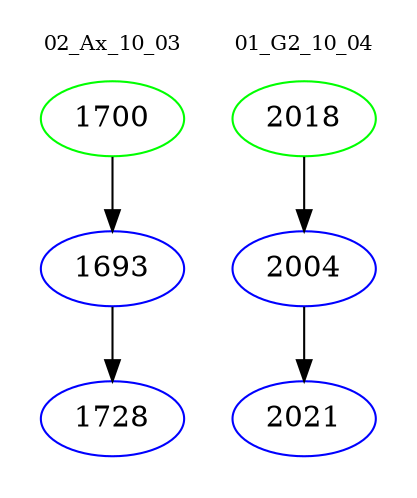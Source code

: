 digraph{
subgraph cluster_0 {
color = white
label = "02_Ax_10_03";
fontsize=10;
T0_1700 [label="1700", color="green"]
T0_1700 -> T0_1693 [color="black"]
T0_1693 [label="1693", color="blue"]
T0_1693 -> T0_1728 [color="black"]
T0_1728 [label="1728", color="blue"]
}
subgraph cluster_1 {
color = white
label = "01_G2_10_04";
fontsize=10;
T1_2018 [label="2018", color="green"]
T1_2018 -> T1_2004 [color="black"]
T1_2004 [label="2004", color="blue"]
T1_2004 -> T1_2021 [color="black"]
T1_2021 [label="2021", color="blue"]
}
}
